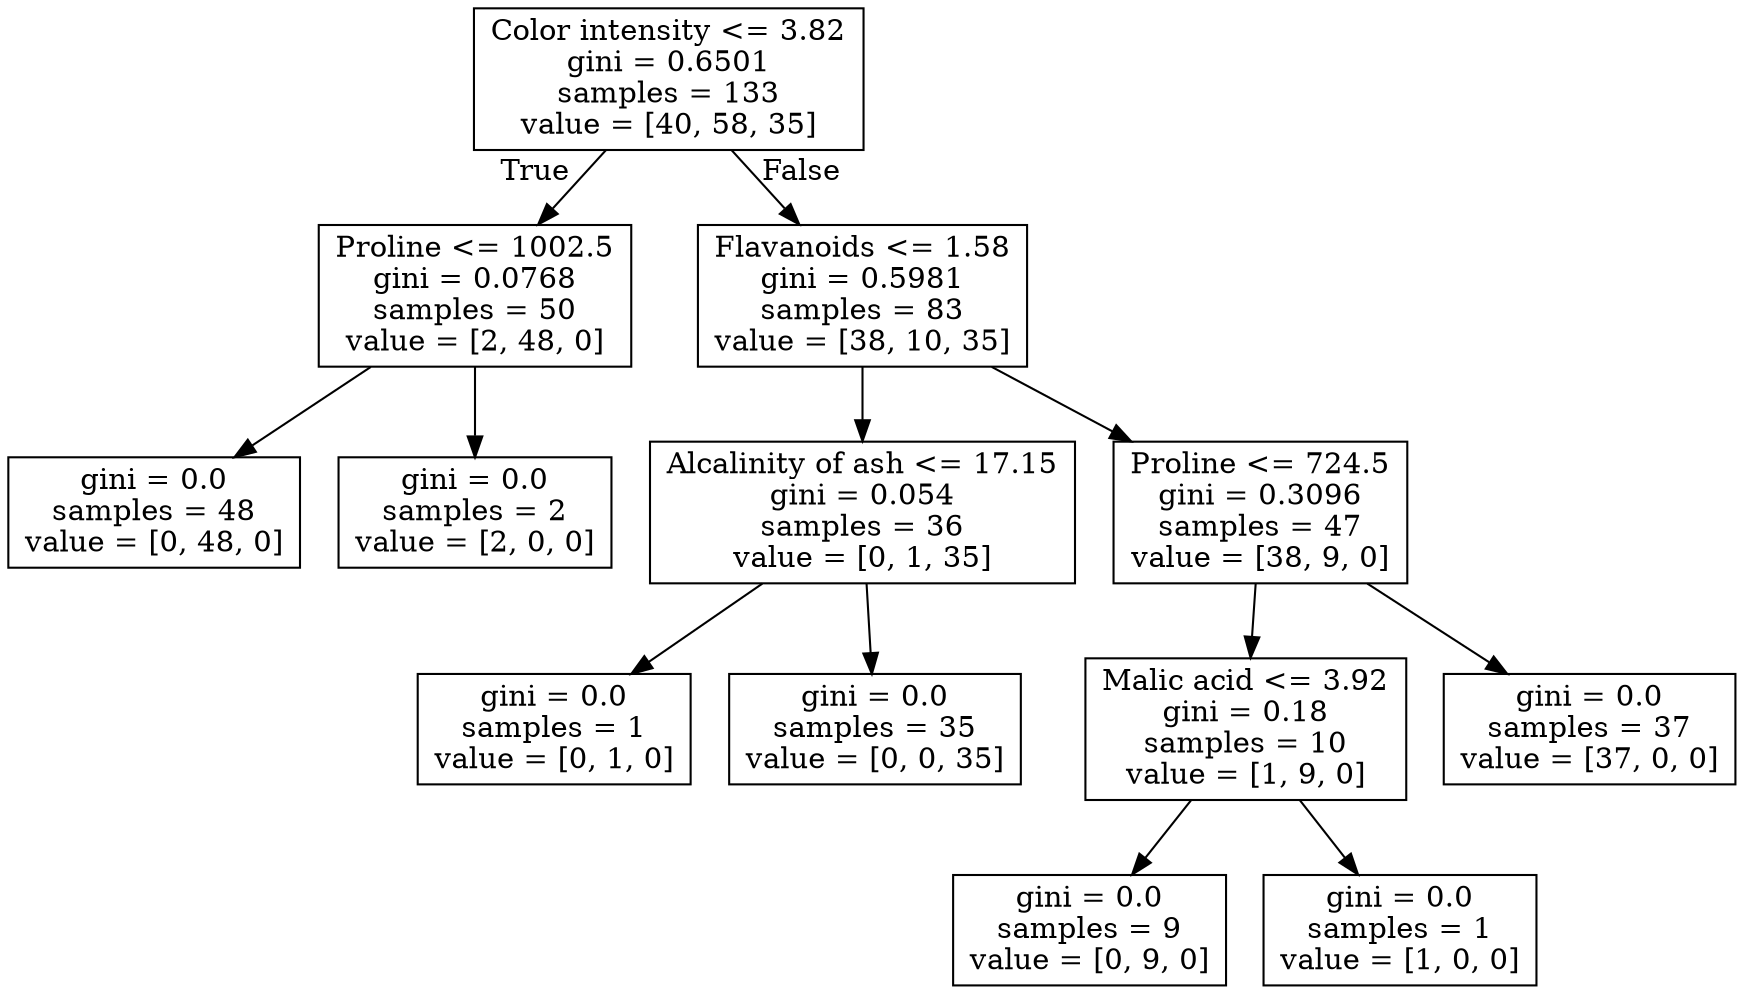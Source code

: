 digraph Tree {
node [shape=box] ;
0 [label="Color intensity <= 3.82\ngini = 0.6501\nsamples = 133\nvalue = [40, 58, 35]"] ;
1 [label="Proline <= 1002.5\ngini = 0.0768\nsamples = 50\nvalue = [2, 48, 0]"] ;
0 -> 1 [labeldistance=2.5, labelangle=45, headlabel="True"] ;
2 [label="gini = 0.0\nsamples = 48\nvalue = [0, 48, 0]"] ;
1 -> 2 ;
3 [label="gini = 0.0\nsamples = 2\nvalue = [2, 0, 0]"] ;
1 -> 3 ;
4 [label="Flavanoids <= 1.58\ngini = 0.5981\nsamples = 83\nvalue = [38, 10, 35]"] ;
0 -> 4 [labeldistance=2.5, labelangle=-45, headlabel="False"] ;
5 [label="Alcalinity of ash <= 17.15\ngini = 0.054\nsamples = 36\nvalue = [0, 1, 35]"] ;
4 -> 5 ;
6 [label="gini = 0.0\nsamples = 1\nvalue = [0, 1, 0]"] ;
5 -> 6 ;
7 [label="gini = 0.0\nsamples = 35\nvalue = [0, 0, 35]"] ;
5 -> 7 ;
8 [label="Proline <= 724.5\ngini = 0.3096\nsamples = 47\nvalue = [38, 9, 0]"] ;
4 -> 8 ;
9 [label="Malic acid <= 3.92\ngini = 0.18\nsamples = 10\nvalue = [1, 9, 0]"] ;
8 -> 9 ;
10 [label="gini = 0.0\nsamples = 9\nvalue = [0, 9, 0]"] ;
9 -> 10 ;
11 [label="gini = 0.0\nsamples = 1\nvalue = [1, 0, 0]"] ;
9 -> 11 ;
12 [label="gini = 0.0\nsamples = 37\nvalue = [37, 0, 0]"] ;
8 -> 12 ;
}